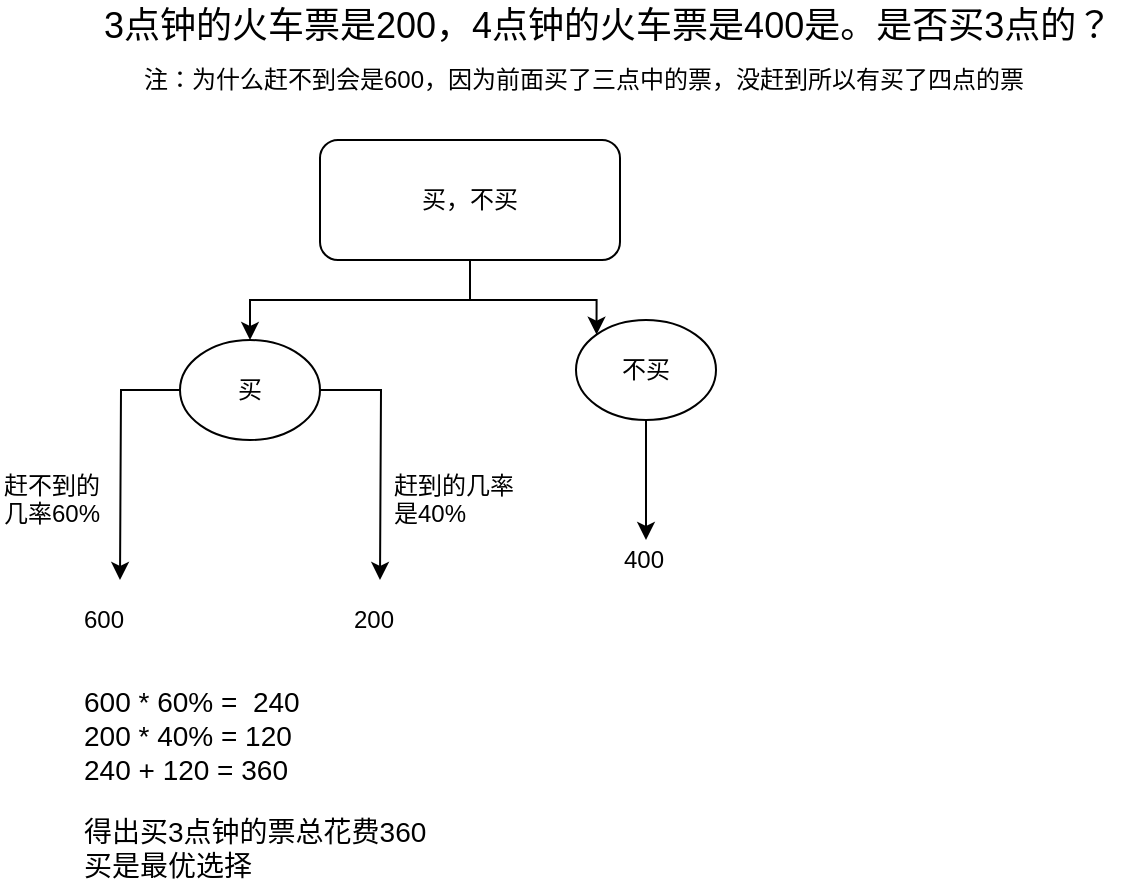 <mxfile version="12.2.6" type="github" pages="1">
  <diagram id="zbUl34zsMSVqsNXtb6FK" name="第 1 页">
    <mxGraphModel dx="851" dy="704" grid="1" gridSize="10" guides="1" tooltips="1" connect="1" arrows="1" fold="1" page="1" pageScale="1" pageWidth="827" pageHeight="1169" math="0" shadow="0">
      <root>
        <mxCell id="0"/>
        <mxCell id="1" parent="0"/>
        <mxCell id="PK3IxVRG6MYRKvx6qT1c-5" style="edgeStyle=orthogonalEdgeStyle;rounded=0;orthogonalLoop=1;jettySize=auto;html=1;exitX=0.5;exitY=1;exitDx=0;exitDy=0;entryX=0.5;entryY=0;entryDx=0;entryDy=0;" parent="1" source="PK3IxVRG6MYRKvx6qT1c-1" target="PK3IxVRG6MYRKvx6qT1c-3" edge="1">
          <mxGeometry relative="1" as="geometry"/>
        </mxCell>
        <mxCell id="PK3IxVRG6MYRKvx6qT1c-6" style="edgeStyle=orthogonalEdgeStyle;rounded=0;orthogonalLoop=1;jettySize=auto;html=1;exitX=0.5;exitY=1;exitDx=0;exitDy=0;entryX=0;entryY=0;entryDx=0;entryDy=0;" parent="1" source="PK3IxVRG6MYRKvx6qT1c-1" target="PK3IxVRG6MYRKvx6qT1c-4" edge="1">
          <mxGeometry relative="1" as="geometry"/>
        </mxCell>
        <mxCell id="PK3IxVRG6MYRKvx6qT1c-1" value="买，不买" style="rounded=1;whiteSpace=wrap;html=1;" parent="1" vertex="1">
          <mxGeometry x="250" y="150" width="150" height="60" as="geometry"/>
        </mxCell>
        <mxCell id="PK3IxVRG6MYRKvx6qT1c-2" value="&lt;font style=&quot;font-size: 18px&quot;&gt;3点钟的火车票是200，4点钟的火车票是400是。是否买3点的？&lt;/font&gt;" style="text;html=1;resizable=0;points=[];autosize=1;align=left;verticalAlign=top;spacingTop=-4;" parent="1" vertex="1">
          <mxGeometry x="140" y="80" width="520" height="20" as="geometry"/>
        </mxCell>
        <mxCell id="PK3IxVRG6MYRKvx6qT1c-7" style="edgeStyle=orthogonalEdgeStyle;rounded=0;orthogonalLoop=1;jettySize=auto;html=1;" parent="1" source="PK3IxVRG6MYRKvx6qT1c-3" edge="1">
          <mxGeometry relative="1" as="geometry">
            <mxPoint x="150" y="370" as="targetPoint"/>
          </mxGeometry>
        </mxCell>
        <mxCell id="PK3IxVRG6MYRKvx6qT1c-8" style="edgeStyle=orthogonalEdgeStyle;rounded=0;orthogonalLoop=1;jettySize=auto;html=1;exitX=1;exitY=0.5;exitDx=0;exitDy=0;" parent="1" source="PK3IxVRG6MYRKvx6qT1c-3" edge="1">
          <mxGeometry relative="1" as="geometry">
            <mxPoint x="280" y="370" as="targetPoint"/>
          </mxGeometry>
        </mxCell>
        <mxCell id="PK3IxVRG6MYRKvx6qT1c-3" value="买" style="ellipse;whiteSpace=wrap;html=1;" parent="1" vertex="1">
          <mxGeometry x="180" y="250" width="70" height="50" as="geometry"/>
        </mxCell>
        <mxCell id="PK3IxVRG6MYRKvx6qT1c-11" style="edgeStyle=orthogonalEdgeStyle;rounded=0;orthogonalLoop=1;jettySize=auto;html=1;" parent="1" source="PK3IxVRG6MYRKvx6qT1c-4" edge="1">
          <mxGeometry relative="1" as="geometry">
            <mxPoint x="413" y="350" as="targetPoint"/>
          </mxGeometry>
        </mxCell>
        <mxCell id="PK3IxVRG6MYRKvx6qT1c-4" value="不买" style="ellipse;whiteSpace=wrap;html=1;" parent="1" vertex="1">
          <mxGeometry x="378" y="240" width="70" height="50" as="geometry"/>
        </mxCell>
        <mxCell id="PK3IxVRG6MYRKvx6qT1c-9" value="赶不到的&lt;br&gt;几率60%" style="text;html=1;resizable=0;points=[];autosize=1;align=left;verticalAlign=top;spacingTop=-4;" parent="1" vertex="1">
          <mxGeometry x="90" y="313" width="60" height="30" as="geometry"/>
        </mxCell>
        <mxCell id="PK3IxVRG6MYRKvx6qT1c-10" value="赶到的几率&lt;br&gt;是40%" style="text;html=1;resizable=0;points=[];autosize=1;align=left;verticalAlign=top;spacingTop=-4;" parent="1" vertex="1">
          <mxGeometry x="285" y="313" width="80" height="30" as="geometry"/>
        </mxCell>
        <mxCell id="PK3IxVRG6MYRKvx6qT1c-12" value="400" style="text;html=1;resizable=0;points=[];autosize=1;align=left;verticalAlign=top;spacingTop=-4;" parent="1" vertex="1">
          <mxGeometry x="400" y="350" width="40" height="20" as="geometry"/>
        </mxCell>
        <mxCell id="PK3IxVRG6MYRKvx6qT1c-13" value="200" style="text;html=1;resizable=0;points=[];autosize=1;align=left;verticalAlign=top;spacingTop=-4;" parent="1" vertex="1">
          <mxGeometry x="265" y="380" width="40" height="20" as="geometry"/>
        </mxCell>
        <mxCell id="PK3IxVRG6MYRKvx6qT1c-14" value="600&lt;br&gt;" style="text;html=1;resizable=0;points=[];autosize=1;align=left;verticalAlign=top;spacingTop=-4;" parent="1" vertex="1">
          <mxGeometry x="130" y="380" width="40" height="20" as="geometry"/>
        </mxCell>
        <mxCell id="PK3IxVRG6MYRKvx6qT1c-15" value="注：为什么赶不到会是600，因为前面买了三点中的票，没赶到所以有买了四点的票" style="text;html=1;resizable=0;points=[];autosize=1;align=left;verticalAlign=top;spacingTop=-4;" parent="1" vertex="1">
          <mxGeometry x="160" y="110" width="460" height="20" as="geometry"/>
        </mxCell>
        <mxCell id="8XjsVlwxSHX_jTrg6A-a-1" value="&lt;font style=&quot;font-size: 14px&quot;&gt;600 * 60% =&amp;nbsp; 240&lt;br&gt;200 * 40% = 120&lt;br&gt;240 + 120 = 360&lt;/font&gt;&lt;br&gt;&lt;br&gt;&lt;font style=&quot;font-size: 14px&quot;&gt;得出买3点钟的票总花费360&lt;br&gt;&lt;/font&gt;&lt;font style=&quot;font-size: 14px&quot;&gt;买是最优选择&lt;/font&gt;" style="text;html=1;resizable=0;points=[];autosize=1;align=left;verticalAlign=top;spacingTop=-4;" vertex="1" parent="1">
          <mxGeometry x="130" y="420" width="190" height="90" as="geometry"/>
        </mxCell>
      </root>
    </mxGraphModel>
  </diagram>
</mxfile>
